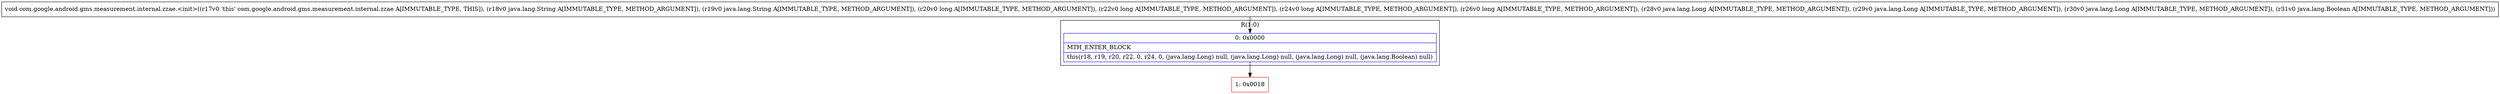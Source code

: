 digraph "CFG forcom.google.android.gms.measurement.internal.zzae.\<init\>(Ljava\/lang\/String;Ljava\/lang\/String;JJJJLjava\/lang\/Long;Ljava\/lang\/Long;Ljava\/lang\/Long;Ljava\/lang\/Boolean;)V" {
subgraph cluster_Region_1834161426 {
label = "R(1:0)";
node [shape=record,color=blue];
Node_0 [shape=record,label="{0\:\ 0x0000|MTH_ENTER_BLOCK\l|this(r18, r19, r20, r22, 0, r24, 0, (java.lang.Long) null, (java.lang.Long) null, (java.lang.Long) null, (java.lang.Boolean) null)\l}"];
}
Node_1 [shape=record,color=red,label="{1\:\ 0x0018}"];
MethodNode[shape=record,label="{void com.google.android.gms.measurement.internal.zzae.\<init\>((r17v0 'this' com.google.android.gms.measurement.internal.zzae A[IMMUTABLE_TYPE, THIS]), (r18v0 java.lang.String A[IMMUTABLE_TYPE, METHOD_ARGUMENT]), (r19v0 java.lang.String A[IMMUTABLE_TYPE, METHOD_ARGUMENT]), (r20v0 long A[IMMUTABLE_TYPE, METHOD_ARGUMENT]), (r22v0 long A[IMMUTABLE_TYPE, METHOD_ARGUMENT]), (r24v0 long A[IMMUTABLE_TYPE, METHOD_ARGUMENT]), (r26v0 long A[IMMUTABLE_TYPE, METHOD_ARGUMENT]), (r28v0 java.lang.Long A[IMMUTABLE_TYPE, METHOD_ARGUMENT]), (r29v0 java.lang.Long A[IMMUTABLE_TYPE, METHOD_ARGUMENT]), (r30v0 java.lang.Long A[IMMUTABLE_TYPE, METHOD_ARGUMENT]), (r31v0 java.lang.Boolean A[IMMUTABLE_TYPE, METHOD_ARGUMENT])) }"];
MethodNode -> Node_0;
Node_0 -> Node_1;
}

